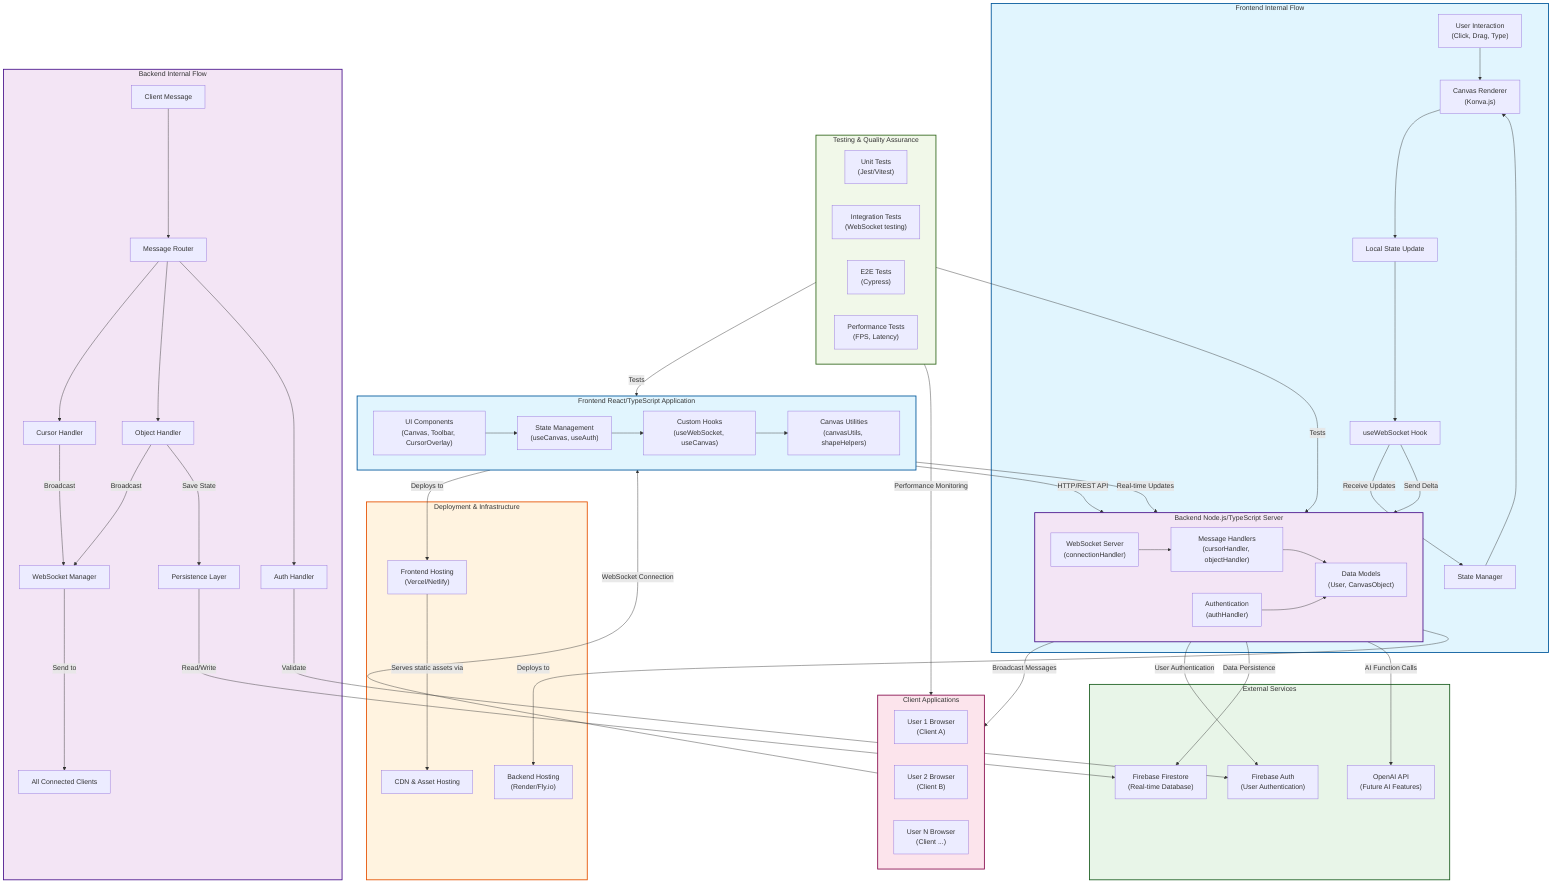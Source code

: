 graph TB
    %% Frontend Application
    subgraph Frontend["Frontend React/TypeScript Application"]
        UI["UI Components<br/>(Canvas, Toolbar, CursorOverlay)"]
        State["State Management<br/>(useCanvas, useAuth)"]
        Hooks["Custom Hooks<br/>(useWebSocket, useCanvas)"]
        Utils["Canvas Utilities<br/>(canvasUtils, shapeHelpers)"]
        
        UI --> State
        State --> Hooks
        Hooks --> Utils
    end

    %% Backend Services
    subgraph Backend["Backend Node.js/TypeScript Server"]
        WS["WebSocket Server<br/>(connectionHandler)"]
        Handlers["Message Handlers<br/>(cursorHandler, objectHandler)"]
        Auth["Authentication<br/>(authHandler)"]
        Models["Data Models<br/>(User, CanvasObject)"]
        
        WS --> Handlers
        Handlers --> Models
        Auth --> Models
    end

    %% External Services
    subgraph External["External Services"]
        Firebase["Firebase Firestore<br/>(Real-time Database)"]
        FirebaseAuth["Firebase Auth<br/>(User Authentication)"]
        OpenAI["OpenAI API<br/>(Future AI Features)"]
    end

    %% Deployment & Infrastructure
    subgraph Deployment["Deployment & Infrastructure"]
        FrontendDeploy["Frontend Hosting<br/>(Vercel/Netlify)"]
        BackendDeploy["Backend Hosting<br/>(Render/Fly.io)"]
        CDN["CDN & Asset Hosting"]
    end

    %% Clients
    subgraph Clients["Client Applications"]
        User1["User 1 Browser<br/>(Client A)"]
        User2["User 2 Browser<br/>(Client B)"]
        UserN["User N Browser<br/>(Client ...)"]
    end

    %% Testing & Monitoring
    subgraph Testing["Testing & Quality Assurance"]
        UnitTests["Unit Tests<br/>(Jest/Vitest)"]
        IntegrationTests["Integration Tests<br/>(WebSocket testing)"]
        E2ETests["E2E Tests<br/>(Cypress)"]
        PerfTests["Performance Tests<br/>(FPS, Latency)"]
    end

    %% Data Flow Connections
    Clients -->|WebSocket Connection| Frontend
    Frontend -->|HTTP/REST API| Backend
    Frontend -->|Real-time Updates| Backend
    
    Backend -->|Broadcast Messages| Clients
    Backend -->|User Authentication| FirebaseAuth
    Backend -->|Data Persistence| Firebase
    Backend -->|AI Function Calls| OpenAI
    
    Frontend -->|Deploys to| FrontendDeploy
    Backend -->|Deploys to| BackendDeploy
    FrontendDeploy -->|Serves static assets via| CDN
    
    Testing -->|Tests| Frontend
    Testing -->|Tests| Backend
    Testing -->|Performance Monitoring| Clients

    %% Internal Component Connections
    subgraph FrontendInternals["Frontend Internal Flow"]
        UserInteraction["User Interaction<br/>(Click, Drag, Type)"] --> CanvasRenderer["Canvas Renderer<br/>(Konva.js)"]
        CanvasRenderer --> LocalState["Local State Update"]
        LocalState --> WebSocketHook["useWebSocket Hook"]
        WebSocketHook -->|Send Delta| Backend
        WebSocketHook -->|Receive Updates| StateManager["State Manager"]
        StateManager --> CanvasRenderer
    end

    subgraph BackendInternals["Backend Internal Flow"]
        ClientMessage["Client Message"] --> MessageRouter["Message Router"]
        MessageRouter --> CursorHandler["Cursor Handler"]
        MessageRouter --> ObjectHandler["Object Handler"]
        MessageRouter --> AuthHandler["Auth Handler"]
        
        CursorHandler -->|Broadcast| WSManager["WebSocket Manager"]
        ObjectHandler -->|Broadcast| WSManager
        ObjectHandler -->|Save State| Persistence["Persistence Layer"]
        Persistence -->|Read/Write| Firebase
        
        AuthHandler -->|Validate| FirebaseAuth
        WSManager -->|Send to| AllClients["All Connected Clients"]
    end

    %% Styling
    classDef frontend fill:#e1f5fe,stroke:#01579b,stroke-width:2px
    classDef backend fill:#f3e5f5,stroke:#4a148c,stroke-width:2px
    classDef external fill:#e8f5e8,stroke:#1b5e20,stroke-width:2px
    classDef deployment fill:#fff3e0,stroke:#e65100,stroke-width:2px
    classDef clients fill:#fce4ec,stroke:#880e4f,stroke-width:2px
    classDef testing fill:#f1f8e9,stroke:#33691e,stroke-width:2px
    
    class Frontend,FrontendInternals frontend
    class Backend,BackendInternals backend
    class External external
    class Deployment deployment
    class Clients clients
    class Testing testing
